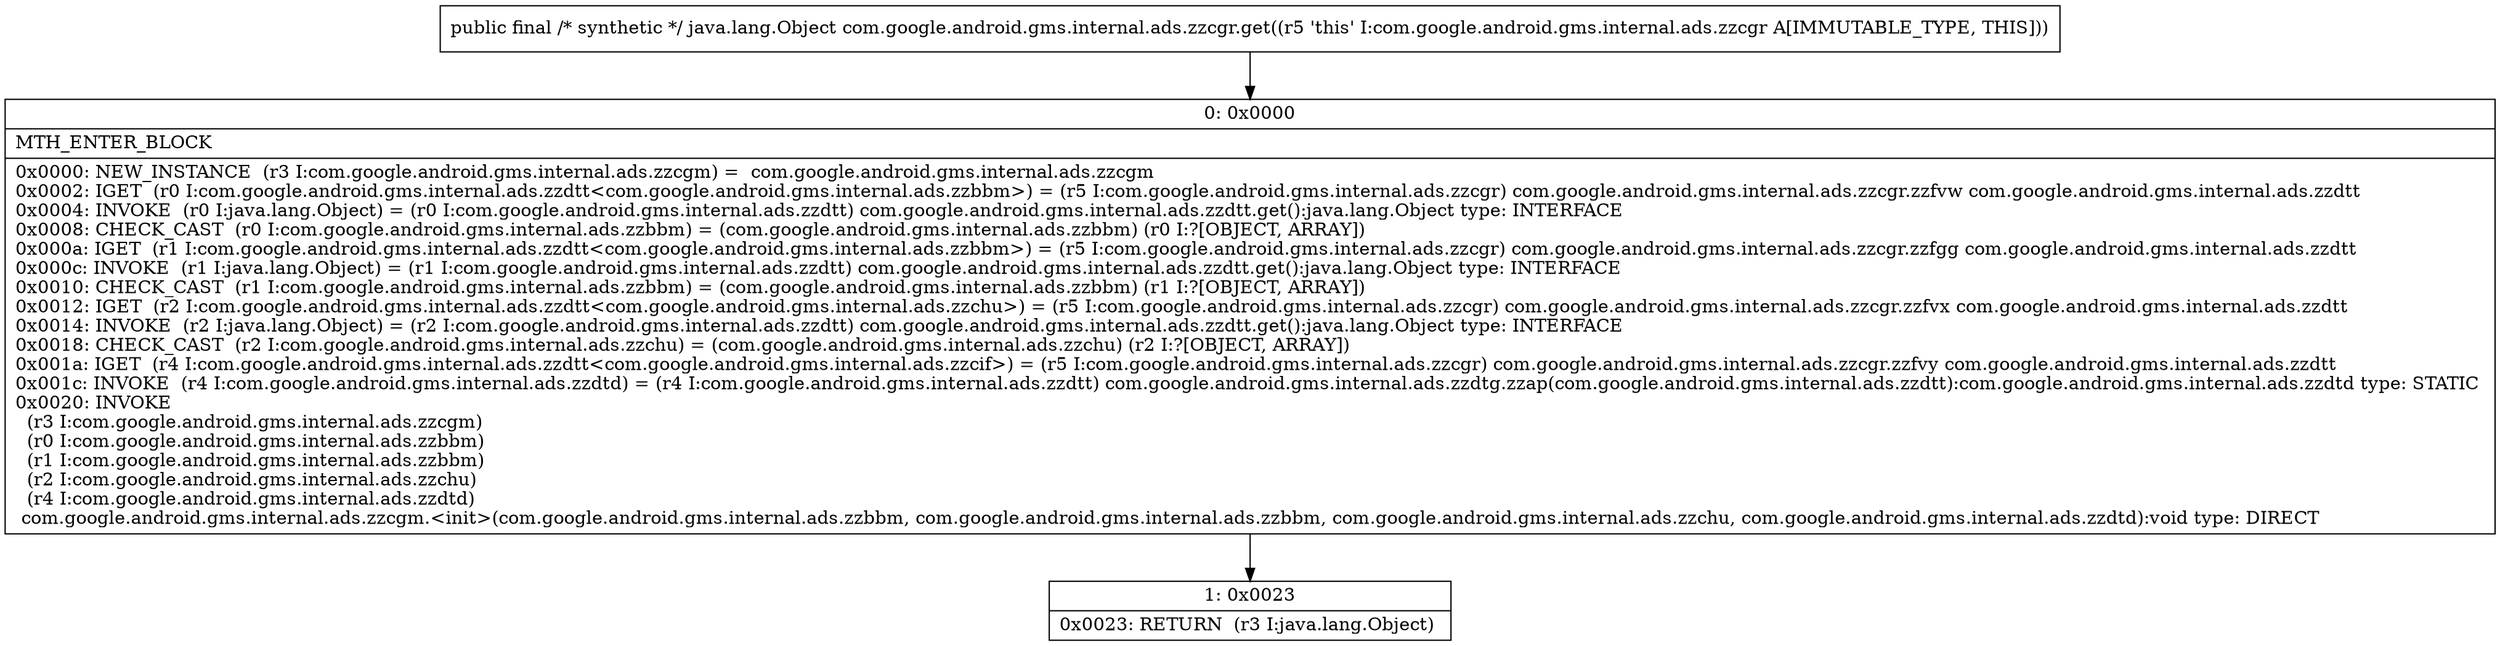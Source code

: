 digraph "CFG forcom.google.android.gms.internal.ads.zzcgr.get()Ljava\/lang\/Object;" {
Node_0 [shape=record,label="{0\:\ 0x0000|MTH_ENTER_BLOCK\l|0x0000: NEW_INSTANCE  (r3 I:com.google.android.gms.internal.ads.zzcgm) =  com.google.android.gms.internal.ads.zzcgm \l0x0002: IGET  (r0 I:com.google.android.gms.internal.ads.zzdtt\<com.google.android.gms.internal.ads.zzbbm\>) = (r5 I:com.google.android.gms.internal.ads.zzcgr) com.google.android.gms.internal.ads.zzcgr.zzfvw com.google.android.gms.internal.ads.zzdtt \l0x0004: INVOKE  (r0 I:java.lang.Object) = (r0 I:com.google.android.gms.internal.ads.zzdtt) com.google.android.gms.internal.ads.zzdtt.get():java.lang.Object type: INTERFACE \l0x0008: CHECK_CAST  (r0 I:com.google.android.gms.internal.ads.zzbbm) = (com.google.android.gms.internal.ads.zzbbm) (r0 I:?[OBJECT, ARRAY]) \l0x000a: IGET  (r1 I:com.google.android.gms.internal.ads.zzdtt\<com.google.android.gms.internal.ads.zzbbm\>) = (r5 I:com.google.android.gms.internal.ads.zzcgr) com.google.android.gms.internal.ads.zzcgr.zzfgg com.google.android.gms.internal.ads.zzdtt \l0x000c: INVOKE  (r1 I:java.lang.Object) = (r1 I:com.google.android.gms.internal.ads.zzdtt) com.google.android.gms.internal.ads.zzdtt.get():java.lang.Object type: INTERFACE \l0x0010: CHECK_CAST  (r1 I:com.google.android.gms.internal.ads.zzbbm) = (com.google.android.gms.internal.ads.zzbbm) (r1 I:?[OBJECT, ARRAY]) \l0x0012: IGET  (r2 I:com.google.android.gms.internal.ads.zzdtt\<com.google.android.gms.internal.ads.zzchu\>) = (r5 I:com.google.android.gms.internal.ads.zzcgr) com.google.android.gms.internal.ads.zzcgr.zzfvx com.google.android.gms.internal.ads.zzdtt \l0x0014: INVOKE  (r2 I:java.lang.Object) = (r2 I:com.google.android.gms.internal.ads.zzdtt) com.google.android.gms.internal.ads.zzdtt.get():java.lang.Object type: INTERFACE \l0x0018: CHECK_CAST  (r2 I:com.google.android.gms.internal.ads.zzchu) = (com.google.android.gms.internal.ads.zzchu) (r2 I:?[OBJECT, ARRAY]) \l0x001a: IGET  (r4 I:com.google.android.gms.internal.ads.zzdtt\<com.google.android.gms.internal.ads.zzcif\>) = (r5 I:com.google.android.gms.internal.ads.zzcgr) com.google.android.gms.internal.ads.zzcgr.zzfvy com.google.android.gms.internal.ads.zzdtt \l0x001c: INVOKE  (r4 I:com.google.android.gms.internal.ads.zzdtd) = (r4 I:com.google.android.gms.internal.ads.zzdtt) com.google.android.gms.internal.ads.zzdtg.zzap(com.google.android.gms.internal.ads.zzdtt):com.google.android.gms.internal.ads.zzdtd type: STATIC \l0x0020: INVOKE  \l  (r3 I:com.google.android.gms.internal.ads.zzcgm)\l  (r0 I:com.google.android.gms.internal.ads.zzbbm)\l  (r1 I:com.google.android.gms.internal.ads.zzbbm)\l  (r2 I:com.google.android.gms.internal.ads.zzchu)\l  (r4 I:com.google.android.gms.internal.ads.zzdtd)\l com.google.android.gms.internal.ads.zzcgm.\<init\>(com.google.android.gms.internal.ads.zzbbm, com.google.android.gms.internal.ads.zzbbm, com.google.android.gms.internal.ads.zzchu, com.google.android.gms.internal.ads.zzdtd):void type: DIRECT \l}"];
Node_1 [shape=record,label="{1\:\ 0x0023|0x0023: RETURN  (r3 I:java.lang.Object) \l}"];
MethodNode[shape=record,label="{public final \/* synthetic *\/ java.lang.Object com.google.android.gms.internal.ads.zzcgr.get((r5 'this' I:com.google.android.gms.internal.ads.zzcgr A[IMMUTABLE_TYPE, THIS])) }"];
MethodNode -> Node_0;
Node_0 -> Node_1;
}

